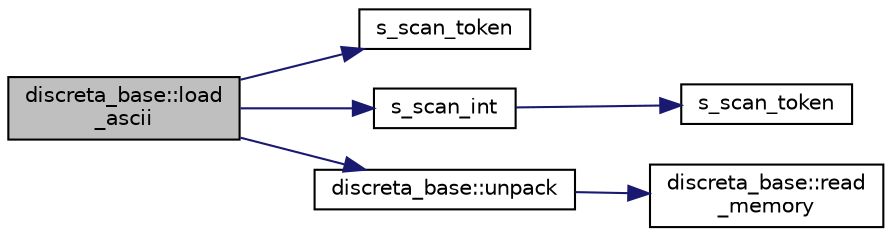digraph "discreta_base::load_ascii"
{
  edge [fontname="Helvetica",fontsize="10",labelfontname="Helvetica",labelfontsize="10"];
  node [fontname="Helvetica",fontsize="10",shape=record];
  rankdir="LR";
  Node14009 [label="discreta_base::load\l_ascii",height=0.2,width=0.4,color="black", fillcolor="grey75", style="filled", fontcolor="black"];
  Node14009 -> Node14010 [color="midnightblue",fontsize="10",style="solid",fontname="Helvetica"];
  Node14010 [label="s_scan_token",height=0.2,width=0.4,color="black", fillcolor="white", style="filled",URL="$d5/db4/io__and__os_8h.html#a8d1a4ad92d09138f7a1a7e389469ed45"];
  Node14009 -> Node14011 [color="midnightblue",fontsize="10",style="solid",fontname="Helvetica"];
  Node14011 [label="s_scan_int",height=0.2,width=0.4,color="black", fillcolor="white", style="filled",URL="$d5/db4/io__and__os_8h.html#ab43cab8ae063700a2fc82113b69eea5f"];
  Node14011 -> Node14012 [color="midnightblue",fontsize="10",style="solid",fontname="Helvetica"];
  Node14012 [label="s_scan_token",height=0.2,width=0.4,color="black", fillcolor="white", style="filled",URL="$d4/d74/util_8_c.html#a8d1a4ad92d09138f7a1a7e389469ed45"];
  Node14009 -> Node14013 [color="midnightblue",fontsize="10",style="solid",fontname="Helvetica"];
  Node14013 [label="discreta_base::unpack",height=0.2,width=0.4,color="black", fillcolor="white", style="filled",URL="$d7/d71/classdiscreta__base.html#a62b20a8798c6fcfdc2ee4555bc3004b3"];
  Node14013 -> Node14014 [color="midnightblue",fontsize="10",style="solid",fontname="Helvetica"];
  Node14014 [label="discreta_base::read\l_memory",height=0.2,width=0.4,color="black", fillcolor="white", style="filled",URL="$d7/d71/classdiscreta__base.html#a224239da232eb4165783845a48e8b170"];
}
